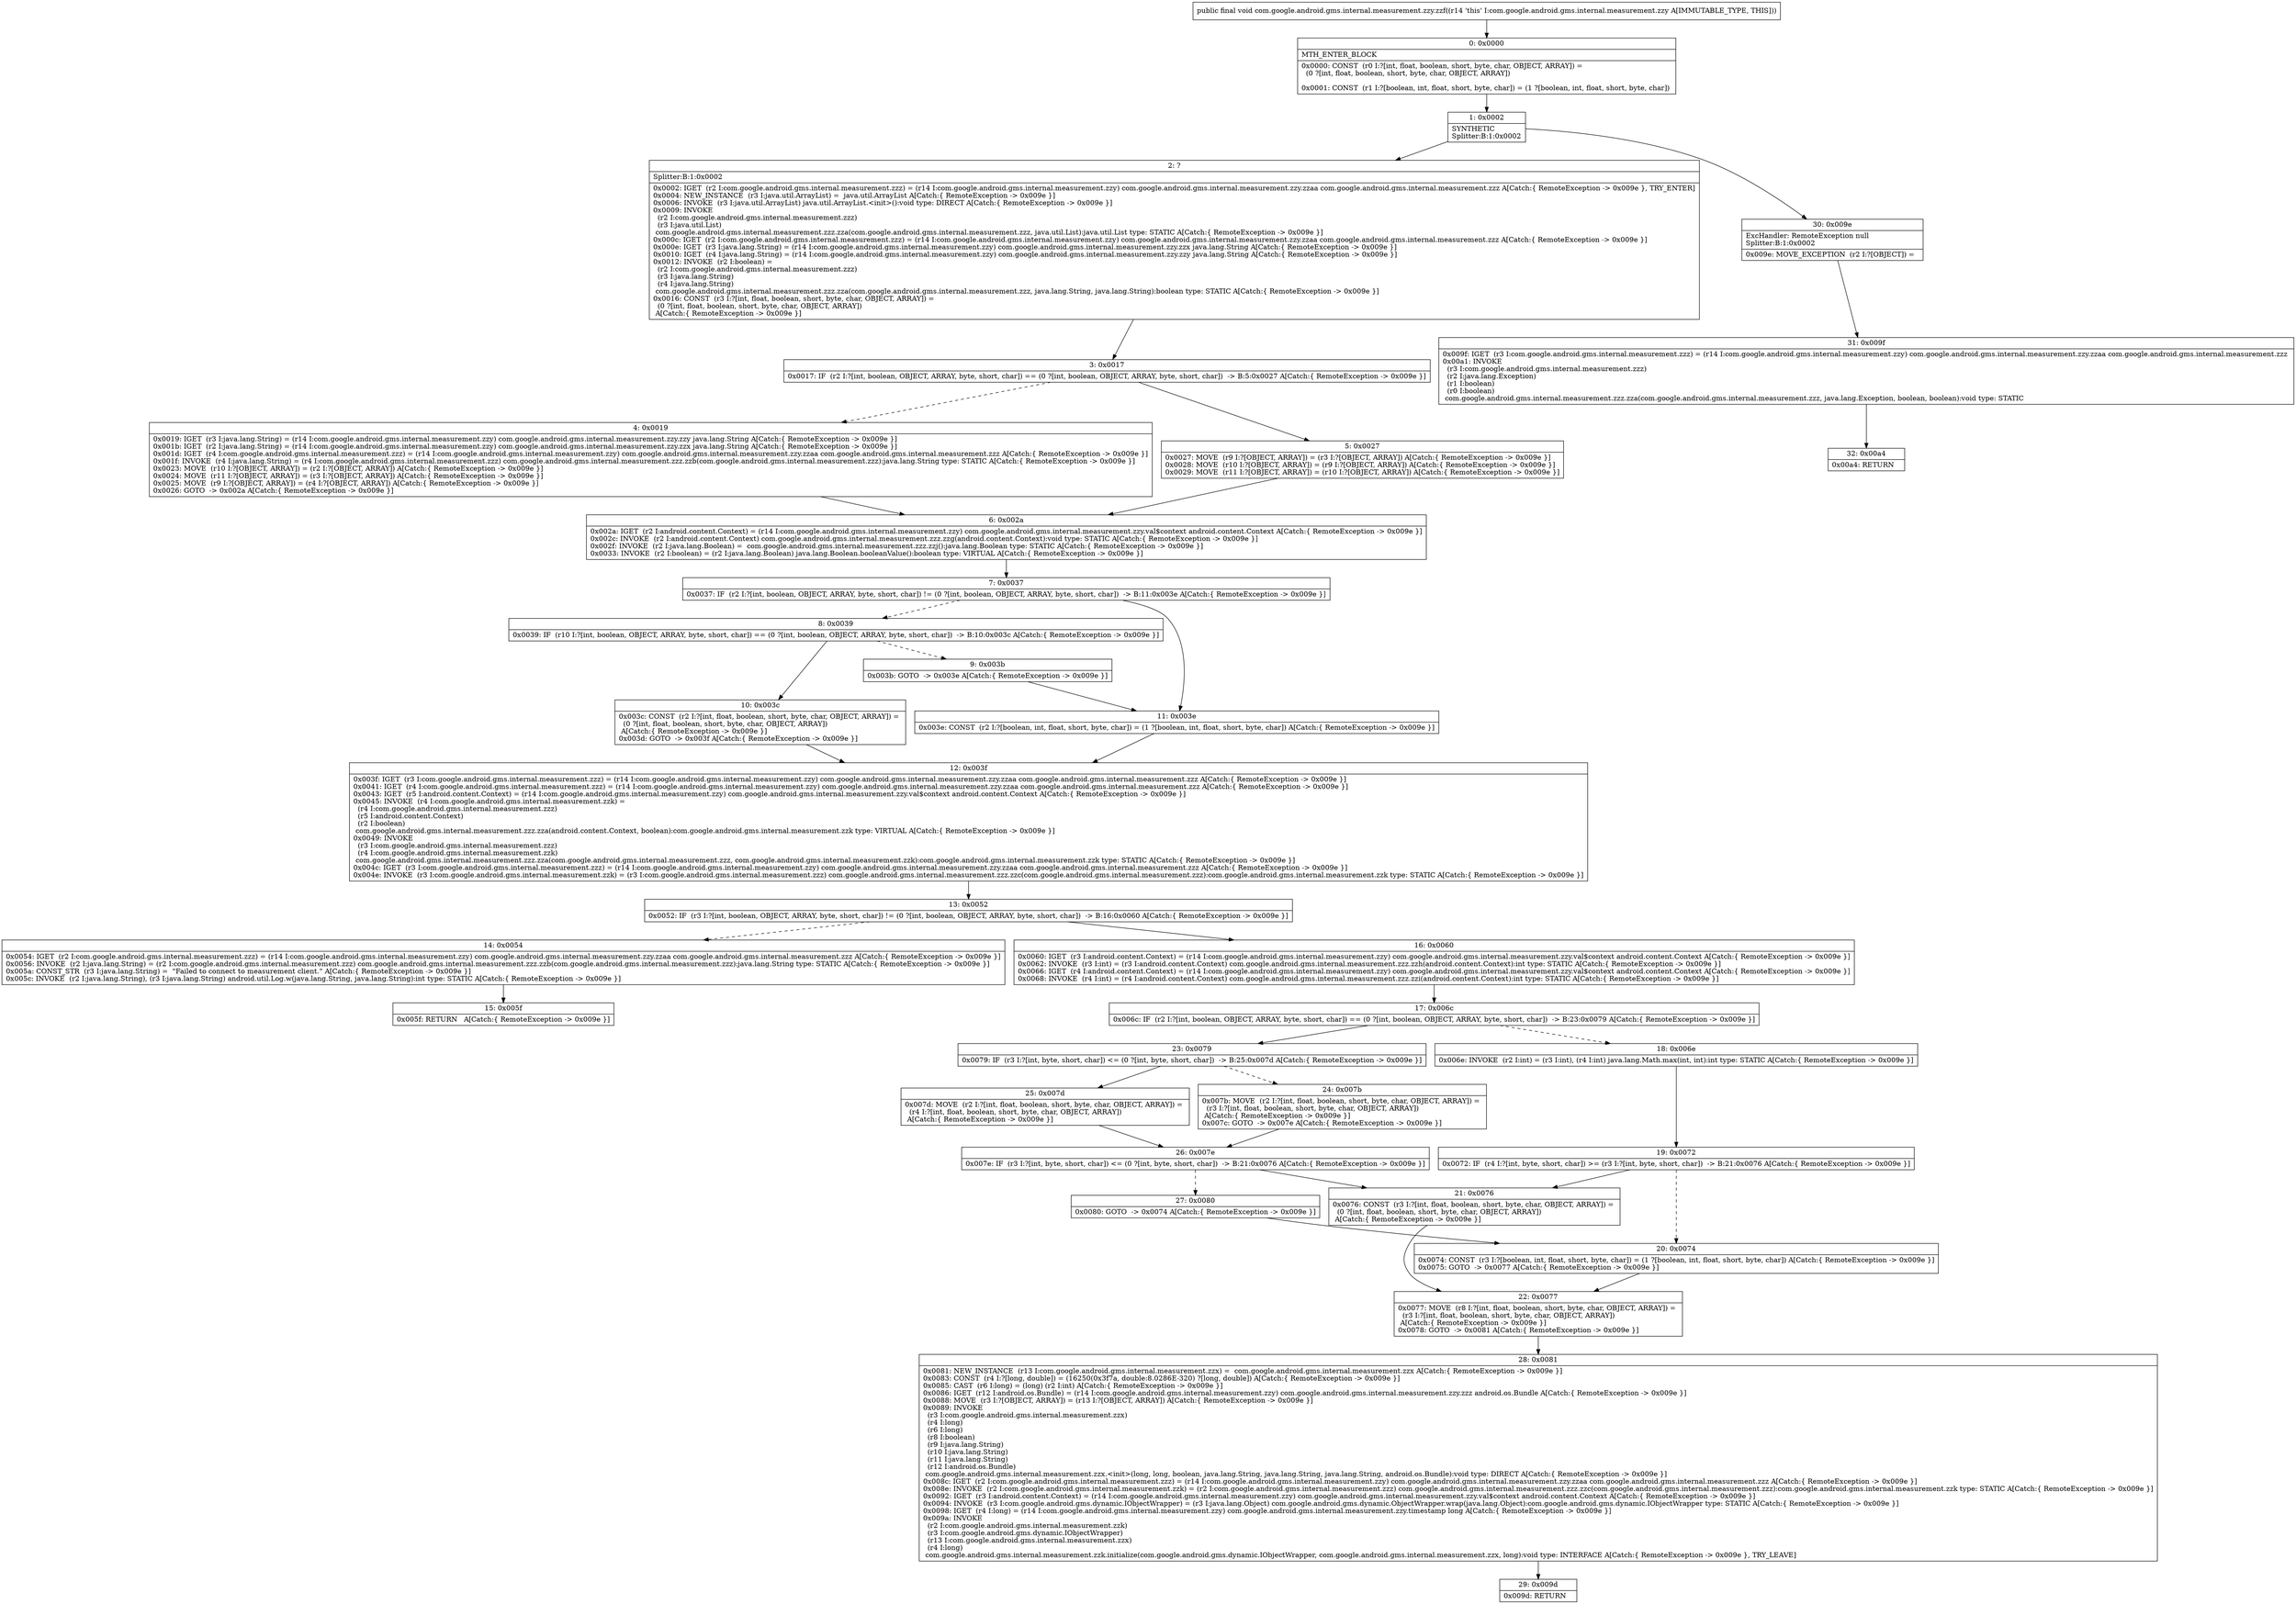 digraph "CFG forcom.google.android.gms.internal.measurement.zzy.zzf()V" {
Node_0 [shape=record,label="{0\:\ 0x0000|MTH_ENTER_BLOCK\l|0x0000: CONST  (r0 I:?[int, float, boolean, short, byte, char, OBJECT, ARRAY]) = \l  (0 ?[int, float, boolean, short, byte, char, OBJECT, ARRAY])\l \l0x0001: CONST  (r1 I:?[boolean, int, float, short, byte, char]) = (1 ?[boolean, int, float, short, byte, char]) \l}"];
Node_1 [shape=record,label="{1\:\ 0x0002|SYNTHETIC\lSplitter:B:1:0x0002\l}"];
Node_2 [shape=record,label="{2\:\ ?|Splitter:B:1:0x0002\l|0x0002: IGET  (r2 I:com.google.android.gms.internal.measurement.zzz) = (r14 I:com.google.android.gms.internal.measurement.zzy) com.google.android.gms.internal.measurement.zzy.zzaa com.google.android.gms.internal.measurement.zzz A[Catch:\{ RemoteException \-\> 0x009e \}, TRY_ENTER]\l0x0004: NEW_INSTANCE  (r3 I:java.util.ArrayList) =  java.util.ArrayList A[Catch:\{ RemoteException \-\> 0x009e \}]\l0x0006: INVOKE  (r3 I:java.util.ArrayList) java.util.ArrayList.\<init\>():void type: DIRECT A[Catch:\{ RemoteException \-\> 0x009e \}]\l0x0009: INVOKE  \l  (r2 I:com.google.android.gms.internal.measurement.zzz)\l  (r3 I:java.util.List)\l com.google.android.gms.internal.measurement.zzz.zza(com.google.android.gms.internal.measurement.zzz, java.util.List):java.util.List type: STATIC A[Catch:\{ RemoteException \-\> 0x009e \}]\l0x000c: IGET  (r2 I:com.google.android.gms.internal.measurement.zzz) = (r14 I:com.google.android.gms.internal.measurement.zzy) com.google.android.gms.internal.measurement.zzy.zzaa com.google.android.gms.internal.measurement.zzz A[Catch:\{ RemoteException \-\> 0x009e \}]\l0x000e: IGET  (r3 I:java.lang.String) = (r14 I:com.google.android.gms.internal.measurement.zzy) com.google.android.gms.internal.measurement.zzy.zzx java.lang.String A[Catch:\{ RemoteException \-\> 0x009e \}]\l0x0010: IGET  (r4 I:java.lang.String) = (r14 I:com.google.android.gms.internal.measurement.zzy) com.google.android.gms.internal.measurement.zzy.zzy java.lang.String A[Catch:\{ RemoteException \-\> 0x009e \}]\l0x0012: INVOKE  (r2 I:boolean) = \l  (r2 I:com.google.android.gms.internal.measurement.zzz)\l  (r3 I:java.lang.String)\l  (r4 I:java.lang.String)\l com.google.android.gms.internal.measurement.zzz.zza(com.google.android.gms.internal.measurement.zzz, java.lang.String, java.lang.String):boolean type: STATIC A[Catch:\{ RemoteException \-\> 0x009e \}]\l0x0016: CONST  (r3 I:?[int, float, boolean, short, byte, char, OBJECT, ARRAY]) = \l  (0 ?[int, float, boolean, short, byte, char, OBJECT, ARRAY])\l A[Catch:\{ RemoteException \-\> 0x009e \}]\l}"];
Node_3 [shape=record,label="{3\:\ 0x0017|0x0017: IF  (r2 I:?[int, boolean, OBJECT, ARRAY, byte, short, char]) == (0 ?[int, boolean, OBJECT, ARRAY, byte, short, char])  \-\> B:5:0x0027 A[Catch:\{ RemoteException \-\> 0x009e \}]\l}"];
Node_4 [shape=record,label="{4\:\ 0x0019|0x0019: IGET  (r3 I:java.lang.String) = (r14 I:com.google.android.gms.internal.measurement.zzy) com.google.android.gms.internal.measurement.zzy.zzy java.lang.String A[Catch:\{ RemoteException \-\> 0x009e \}]\l0x001b: IGET  (r2 I:java.lang.String) = (r14 I:com.google.android.gms.internal.measurement.zzy) com.google.android.gms.internal.measurement.zzy.zzx java.lang.String A[Catch:\{ RemoteException \-\> 0x009e \}]\l0x001d: IGET  (r4 I:com.google.android.gms.internal.measurement.zzz) = (r14 I:com.google.android.gms.internal.measurement.zzy) com.google.android.gms.internal.measurement.zzy.zzaa com.google.android.gms.internal.measurement.zzz A[Catch:\{ RemoteException \-\> 0x009e \}]\l0x001f: INVOKE  (r4 I:java.lang.String) = (r4 I:com.google.android.gms.internal.measurement.zzz) com.google.android.gms.internal.measurement.zzz.zzb(com.google.android.gms.internal.measurement.zzz):java.lang.String type: STATIC A[Catch:\{ RemoteException \-\> 0x009e \}]\l0x0023: MOVE  (r10 I:?[OBJECT, ARRAY]) = (r2 I:?[OBJECT, ARRAY]) A[Catch:\{ RemoteException \-\> 0x009e \}]\l0x0024: MOVE  (r11 I:?[OBJECT, ARRAY]) = (r3 I:?[OBJECT, ARRAY]) A[Catch:\{ RemoteException \-\> 0x009e \}]\l0x0025: MOVE  (r9 I:?[OBJECT, ARRAY]) = (r4 I:?[OBJECT, ARRAY]) A[Catch:\{ RemoteException \-\> 0x009e \}]\l0x0026: GOTO  \-\> 0x002a A[Catch:\{ RemoteException \-\> 0x009e \}]\l}"];
Node_5 [shape=record,label="{5\:\ 0x0027|0x0027: MOVE  (r9 I:?[OBJECT, ARRAY]) = (r3 I:?[OBJECT, ARRAY]) A[Catch:\{ RemoteException \-\> 0x009e \}]\l0x0028: MOVE  (r10 I:?[OBJECT, ARRAY]) = (r9 I:?[OBJECT, ARRAY]) A[Catch:\{ RemoteException \-\> 0x009e \}]\l0x0029: MOVE  (r11 I:?[OBJECT, ARRAY]) = (r10 I:?[OBJECT, ARRAY]) A[Catch:\{ RemoteException \-\> 0x009e \}]\l}"];
Node_6 [shape=record,label="{6\:\ 0x002a|0x002a: IGET  (r2 I:android.content.Context) = (r14 I:com.google.android.gms.internal.measurement.zzy) com.google.android.gms.internal.measurement.zzy.val$context android.content.Context A[Catch:\{ RemoteException \-\> 0x009e \}]\l0x002c: INVOKE  (r2 I:android.content.Context) com.google.android.gms.internal.measurement.zzz.zzg(android.content.Context):void type: STATIC A[Catch:\{ RemoteException \-\> 0x009e \}]\l0x002f: INVOKE  (r2 I:java.lang.Boolean) =  com.google.android.gms.internal.measurement.zzz.zzj():java.lang.Boolean type: STATIC A[Catch:\{ RemoteException \-\> 0x009e \}]\l0x0033: INVOKE  (r2 I:boolean) = (r2 I:java.lang.Boolean) java.lang.Boolean.booleanValue():boolean type: VIRTUAL A[Catch:\{ RemoteException \-\> 0x009e \}]\l}"];
Node_7 [shape=record,label="{7\:\ 0x0037|0x0037: IF  (r2 I:?[int, boolean, OBJECT, ARRAY, byte, short, char]) != (0 ?[int, boolean, OBJECT, ARRAY, byte, short, char])  \-\> B:11:0x003e A[Catch:\{ RemoteException \-\> 0x009e \}]\l}"];
Node_8 [shape=record,label="{8\:\ 0x0039|0x0039: IF  (r10 I:?[int, boolean, OBJECT, ARRAY, byte, short, char]) == (0 ?[int, boolean, OBJECT, ARRAY, byte, short, char])  \-\> B:10:0x003c A[Catch:\{ RemoteException \-\> 0x009e \}]\l}"];
Node_9 [shape=record,label="{9\:\ 0x003b|0x003b: GOTO  \-\> 0x003e A[Catch:\{ RemoteException \-\> 0x009e \}]\l}"];
Node_10 [shape=record,label="{10\:\ 0x003c|0x003c: CONST  (r2 I:?[int, float, boolean, short, byte, char, OBJECT, ARRAY]) = \l  (0 ?[int, float, boolean, short, byte, char, OBJECT, ARRAY])\l A[Catch:\{ RemoteException \-\> 0x009e \}]\l0x003d: GOTO  \-\> 0x003f A[Catch:\{ RemoteException \-\> 0x009e \}]\l}"];
Node_11 [shape=record,label="{11\:\ 0x003e|0x003e: CONST  (r2 I:?[boolean, int, float, short, byte, char]) = (1 ?[boolean, int, float, short, byte, char]) A[Catch:\{ RemoteException \-\> 0x009e \}]\l}"];
Node_12 [shape=record,label="{12\:\ 0x003f|0x003f: IGET  (r3 I:com.google.android.gms.internal.measurement.zzz) = (r14 I:com.google.android.gms.internal.measurement.zzy) com.google.android.gms.internal.measurement.zzy.zzaa com.google.android.gms.internal.measurement.zzz A[Catch:\{ RemoteException \-\> 0x009e \}]\l0x0041: IGET  (r4 I:com.google.android.gms.internal.measurement.zzz) = (r14 I:com.google.android.gms.internal.measurement.zzy) com.google.android.gms.internal.measurement.zzy.zzaa com.google.android.gms.internal.measurement.zzz A[Catch:\{ RemoteException \-\> 0x009e \}]\l0x0043: IGET  (r5 I:android.content.Context) = (r14 I:com.google.android.gms.internal.measurement.zzy) com.google.android.gms.internal.measurement.zzy.val$context android.content.Context A[Catch:\{ RemoteException \-\> 0x009e \}]\l0x0045: INVOKE  (r4 I:com.google.android.gms.internal.measurement.zzk) = \l  (r4 I:com.google.android.gms.internal.measurement.zzz)\l  (r5 I:android.content.Context)\l  (r2 I:boolean)\l com.google.android.gms.internal.measurement.zzz.zza(android.content.Context, boolean):com.google.android.gms.internal.measurement.zzk type: VIRTUAL A[Catch:\{ RemoteException \-\> 0x009e \}]\l0x0049: INVOKE  \l  (r3 I:com.google.android.gms.internal.measurement.zzz)\l  (r4 I:com.google.android.gms.internal.measurement.zzk)\l com.google.android.gms.internal.measurement.zzz.zza(com.google.android.gms.internal.measurement.zzz, com.google.android.gms.internal.measurement.zzk):com.google.android.gms.internal.measurement.zzk type: STATIC A[Catch:\{ RemoteException \-\> 0x009e \}]\l0x004c: IGET  (r3 I:com.google.android.gms.internal.measurement.zzz) = (r14 I:com.google.android.gms.internal.measurement.zzy) com.google.android.gms.internal.measurement.zzy.zzaa com.google.android.gms.internal.measurement.zzz A[Catch:\{ RemoteException \-\> 0x009e \}]\l0x004e: INVOKE  (r3 I:com.google.android.gms.internal.measurement.zzk) = (r3 I:com.google.android.gms.internal.measurement.zzz) com.google.android.gms.internal.measurement.zzz.zzc(com.google.android.gms.internal.measurement.zzz):com.google.android.gms.internal.measurement.zzk type: STATIC A[Catch:\{ RemoteException \-\> 0x009e \}]\l}"];
Node_13 [shape=record,label="{13\:\ 0x0052|0x0052: IF  (r3 I:?[int, boolean, OBJECT, ARRAY, byte, short, char]) != (0 ?[int, boolean, OBJECT, ARRAY, byte, short, char])  \-\> B:16:0x0060 A[Catch:\{ RemoteException \-\> 0x009e \}]\l}"];
Node_14 [shape=record,label="{14\:\ 0x0054|0x0054: IGET  (r2 I:com.google.android.gms.internal.measurement.zzz) = (r14 I:com.google.android.gms.internal.measurement.zzy) com.google.android.gms.internal.measurement.zzy.zzaa com.google.android.gms.internal.measurement.zzz A[Catch:\{ RemoteException \-\> 0x009e \}]\l0x0056: INVOKE  (r2 I:java.lang.String) = (r2 I:com.google.android.gms.internal.measurement.zzz) com.google.android.gms.internal.measurement.zzz.zzb(com.google.android.gms.internal.measurement.zzz):java.lang.String type: STATIC A[Catch:\{ RemoteException \-\> 0x009e \}]\l0x005a: CONST_STR  (r3 I:java.lang.String) =  \"Failed to connect to measurement client.\" A[Catch:\{ RemoteException \-\> 0x009e \}]\l0x005c: INVOKE  (r2 I:java.lang.String), (r3 I:java.lang.String) android.util.Log.w(java.lang.String, java.lang.String):int type: STATIC A[Catch:\{ RemoteException \-\> 0x009e \}]\l}"];
Node_15 [shape=record,label="{15\:\ 0x005f|0x005f: RETURN   A[Catch:\{ RemoteException \-\> 0x009e \}]\l}"];
Node_16 [shape=record,label="{16\:\ 0x0060|0x0060: IGET  (r3 I:android.content.Context) = (r14 I:com.google.android.gms.internal.measurement.zzy) com.google.android.gms.internal.measurement.zzy.val$context android.content.Context A[Catch:\{ RemoteException \-\> 0x009e \}]\l0x0062: INVOKE  (r3 I:int) = (r3 I:android.content.Context) com.google.android.gms.internal.measurement.zzz.zzh(android.content.Context):int type: STATIC A[Catch:\{ RemoteException \-\> 0x009e \}]\l0x0066: IGET  (r4 I:android.content.Context) = (r14 I:com.google.android.gms.internal.measurement.zzy) com.google.android.gms.internal.measurement.zzy.val$context android.content.Context A[Catch:\{ RemoteException \-\> 0x009e \}]\l0x0068: INVOKE  (r4 I:int) = (r4 I:android.content.Context) com.google.android.gms.internal.measurement.zzz.zzi(android.content.Context):int type: STATIC A[Catch:\{ RemoteException \-\> 0x009e \}]\l}"];
Node_17 [shape=record,label="{17\:\ 0x006c|0x006c: IF  (r2 I:?[int, boolean, OBJECT, ARRAY, byte, short, char]) == (0 ?[int, boolean, OBJECT, ARRAY, byte, short, char])  \-\> B:23:0x0079 A[Catch:\{ RemoteException \-\> 0x009e \}]\l}"];
Node_18 [shape=record,label="{18\:\ 0x006e|0x006e: INVOKE  (r2 I:int) = (r3 I:int), (r4 I:int) java.lang.Math.max(int, int):int type: STATIC A[Catch:\{ RemoteException \-\> 0x009e \}]\l}"];
Node_19 [shape=record,label="{19\:\ 0x0072|0x0072: IF  (r4 I:?[int, byte, short, char]) \>= (r3 I:?[int, byte, short, char])  \-\> B:21:0x0076 A[Catch:\{ RemoteException \-\> 0x009e \}]\l}"];
Node_20 [shape=record,label="{20\:\ 0x0074|0x0074: CONST  (r3 I:?[boolean, int, float, short, byte, char]) = (1 ?[boolean, int, float, short, byte, char]) A[Catch:\{ RemoteException \-\> 0x009e \}]\l0x0075: GOTO  \-\> 0x0077 A[Catch:\{ RemoteException \-\> 0x009e \}]\l}"];
Node_21 [shape=record,label="{21\:\ 0x0076|0x0076: CONST  (r3 I:?[int, float, boolean, short, byte, char, OBJECT, ARRAY]) = \l  (0 ?[int, float, boolean, short, byte, char, OBJECT, ARRAY])\l A[Catch:\{ RemoteException \-\> 0x009e \}]\l}"];
Node_22 [shape=record,label="{22\:\ 0x0077|0x0077: MOVE  (r8 I:?[int, float, boolean, short, byte, char, OBJECT, ARRAY]) = \l  (r3 I:?[int, float, boolean, short, byte, char, OBJECT, ARRAY])\l A[Catch:\{ RemoteException \-\> 0x009e \}]\l0x0078: GOTO  \-\> 0x0081 A[Catch:\{ RemoteException \-\> 0x009e \}]\l}"];
Node_23 [shape=record,label="{23\:\ 0x0079|0x0079: IF  (r3 I:?[int, byte, short, char]) \<= (0 ?[int, byte, short, char])  \-\> B:25:0x007d A[Catch:\{ RemoteException \-\> 0x009e \}]\l}"];
Node_24 [shape=record,label="{24\:\ 0x007b|0x007b: MOVE  (r2 I:?[int, float, boolean, short, byte, char, OBJECT, ARRAY]) = \l  (r3 I:?[int, float, boolean, short, byte, char, OBJECT, ARRAY])\l A[Catch:\{ RemoteException \-\> 0x009e \}]\l0x007c: GOTO  \-\> 0x007e A[Catch:\{ RemoteException \-\> 0x009e \}]\l}"];
Node_25 [shape=record,label="{25\:\ 0x007d|0x007d: MOVE  (r2 I:?[int, float, boolean, short, byte, char, OBJECT, ARRAY]) = \l  (r4 I:?[int, float, boolean, short, byte, char, OBJECT, ARRAY])\l A[Catch:\{ RemoteException \-\> 0x009e \}]\l}"];
Node_26 [shape=record,label="{26\:\ 0x007e|0x007e: IF  (r3 I:?[int, byte, short, char]) \<= (0 ?[int, byte, short, char])  \-\> B:21:0x0076 A[Catch:\{ RemoteException \-\> 0x009e \}]\l}"];
Node_27 [shape=record,label="{27\:\ 0x0080|0x0080: GOTO  \-\> 0x0074 A[Catch:\{ RemoteException \-\> 0x009e \}]\l}"];
Node_28 [shape=record,label="{28\:\ 0x0081|0x0081: NEW_INSTANCE  (r13 I:com.google.android.gms.internal.measurement.zzx) =  com.google.android.gms.internal.measurement.zzx A[Catch:\{ RemoteException \-\> 0x009e \}]\l0x0083: CONST  (r4 I:?[long, double]) = (16250(0x3f7a, double:8.0286E\-320) ?[long, double]) A[Catch:\{ RemoteException \-\> 0x009e \}]\l0x0085: CAST  (r6 I:long) = (long) (r2 I:int) A[Catch:\{ RemoteException \-\> 0x009e \}]\l0x0086: IGET  (r12 I:android.os.Bundle) = (r14 I:com.google.android.gms.internal.measurement.zzy) com.google.android.gms.internal.measurement.zzy.zzz android.os.Bundle A[Catch:\{ RemoteException \-\> 0x009e \}]\l0x0088: MOVE  (r3 I:?[OBJECT, ARRAY]) = (r13 I:?[OBJECT, ARRAY]) A[Catch:\{ RemoteException \-\> 0x009e \}]\l0x0089: INVOKE  \l  (r3 I:com.google.android.gms.internal.measurement.zzx)\l  (r4 I:long)\l  (r6 I:long)\l  (r8 I:boolean)\l  (r9 I:java.lang.String)\l  (r10 I:java.lang.String)\l  (r11 I:java.lang.String)\l  (r12 I:android.os.Bundle)\l com.google.android.gms.internal.measurement.zzx.\<init\>(long, long, boolean, java.lang.String, java.lang.String, java.lang.String, android.os.Bundle):void type: DIRECT A[Catch:\{ RemoteException \-\> 0x009e \}]\l0x008c: IGET  (r2 I:com.google.android.gms.internal.measurement.zzz) = (r14 I:com.google.android.gms.internal.measurement.zzy) com.google.android.gms.internal.measurement.zzy.zzaa com.google.android.gms.internal.measurement.zzz A[Catch:\{ RemoteException \-\> 0x009e \}]\l0x008e: INVOKE  (r2 I:com.google.android.gms.internal.measurement.zzk) = (r2 I:com.google.android.gms.internal.measurement.zzz) com.google.android.gms.internal.measurement.zzz.zzc(com.google.android.gms.internal.measurement.zzz):com.google.android.gms.internal.measurement.zzk type: STATIC A[Catch:\{ RemoteException \-\> 0x009e \}]\l0x0092: IGET  (r3 I:android.content.Context) = (r14 I:com.google.android.gms.internal.measurement.zzy) com.google.android.gms.internal.measurement.zzy.val$context android.content.Context A[Catch:\{ RemoteException \-\> 0x009e \}]\l0x0094: INVOKE  (r3 I:com.google.android.gms.dynamic.IObjectWrapper) = (r3 I:java.lang.Object) com.google.android.gms.dynamic.ObjectWrapper.wrap(java.lang.Object):com.google.android.gms.dynamic.IObjectWrapper type: STATIC A[Catch:\{ RemoteException \-\> 0x009e \}]\l0x0098: IGET  (r4 I:long) = (r14 I:com.google.android.gms.internal.measurement.zzy) com.google.android.gms.internal.measurement.zzy.timestamp long A[Catch:\{ RemoteException \-\> 0x009e \}]\l0x009a: INVOKE  \l  (r2 I:com.google.android.gms.internal.measurement.zzk)\l  (r3 I:com.google.android.gms.dynamic.IObjectWrapper)\l  (r13 I:com.google.android.gms.internal.measurement.zzx)\l  (r4 I:long)\l com.google.android.gms.internal.measurement.zzk.initialize(com.google.android.gms.dynamic.IObjectWrapper, com.google.android.gms.internal.measurement.zzx, long):void type: INTERFACE A[Catch:\{ RemoteException \-\> 0x009e \}, TRY_LEAVE]\l}"];
Node_29 [shape=record,label="{29\:\ 0x009d|0x009d: RETURN   \l}"];
Node_30 [shape=record,label="{30\:\ 0x009e|ExcHandler: RemoteException null\lSplitter:B:1:0x0002\l|0x009e: MOVE_EXCEPTION  (r2 I:?[OBJECT]) =  \l}"];
Node_31 [shape=record,label="{31\:\ 0x009f|0x009f: IGET  (r3 I:com.google.android.gms.internal.measurement.zzz) = (r14 I:com.google.android.gms.internal.measurement.zzy) com.google.android.gms.internal.measurement.zzy.zzaa com.google.android.gms.internal.measurement.zzz \l0x00a1: INVOKE  \l  (r3 I:com.google.android.gms.internal.measurement.zzz)\l  (r2 I:java.lang.Exception)\l  (r1 I:boolean)\l  (r0 I:boolean)\l com.google.android.gms.internal.measurement.zzz.zza(com.google.android.gms.internal.measurement.zzz, java.lang.Exception, boolean, boolean):void type: STATIC \l}"];
Node_32 [shape=record,label="{32\:\ 0x00a4|0x00a4: RETURN   \l}"];
MethodNode[shape=record,label="{public final void com.google.android.gms.internal.measurement.zzy.zzf((r14 'this' I:com.google.android.gms.internal.measurement.zzy A[IMMUTABLE_TYPE, THIS])) }"];
MethodNode -> Node_0;
Node_0 -> Node_1;
Node_1 -> Node_2;
Node_1 -> Node_30;
Node_2 -> Node_3;
Node_3 -> Node_4[style=dashed];
Node_3 -> Node_5;
Node_4 -> Node_6;
Node_5 -> Node_6;
Node_6 -> Node_7;
Node_7 -> Node_8[style=dashed];
Node_7 -> Node_11;
Node_8 -> Node_9[style=dashed];
Node_8 -> Node_10;
Node_9 -> Node_11;
Node_10 -> Node_12;
Node_11 -> Node_12;
Node_12 -> Node_13;
Node_13 -> Node_14[style=dashed];
Node_13 -> Node_16;
Node_14 -> Node_15;
Node_16 -> Node_17;
Node_17 -> Node_18[style=dashed];
Node_17 -> Node_23;
Node_18 -> Node_19;
Node_19 -> Node_20[style=dashed];
Node_19 -> Node_21;
Node_20 -> Node_22;
Node_21 -> Node_22;
Node_22 -> Node_28;
Node_23 -> Node_24[style=dashed];
Node_23 -> Node_25;
Node_24 -> Node_26;
Node_25 -> Node_26;
Node_26 -> Node_21;
Node_26 -> Node_27[style=dashed];
Node_27 -> Node_20;
Node_28 -> Node_29;
Node_30 -> Node_31;
Node_31 -> Node_32;
}

